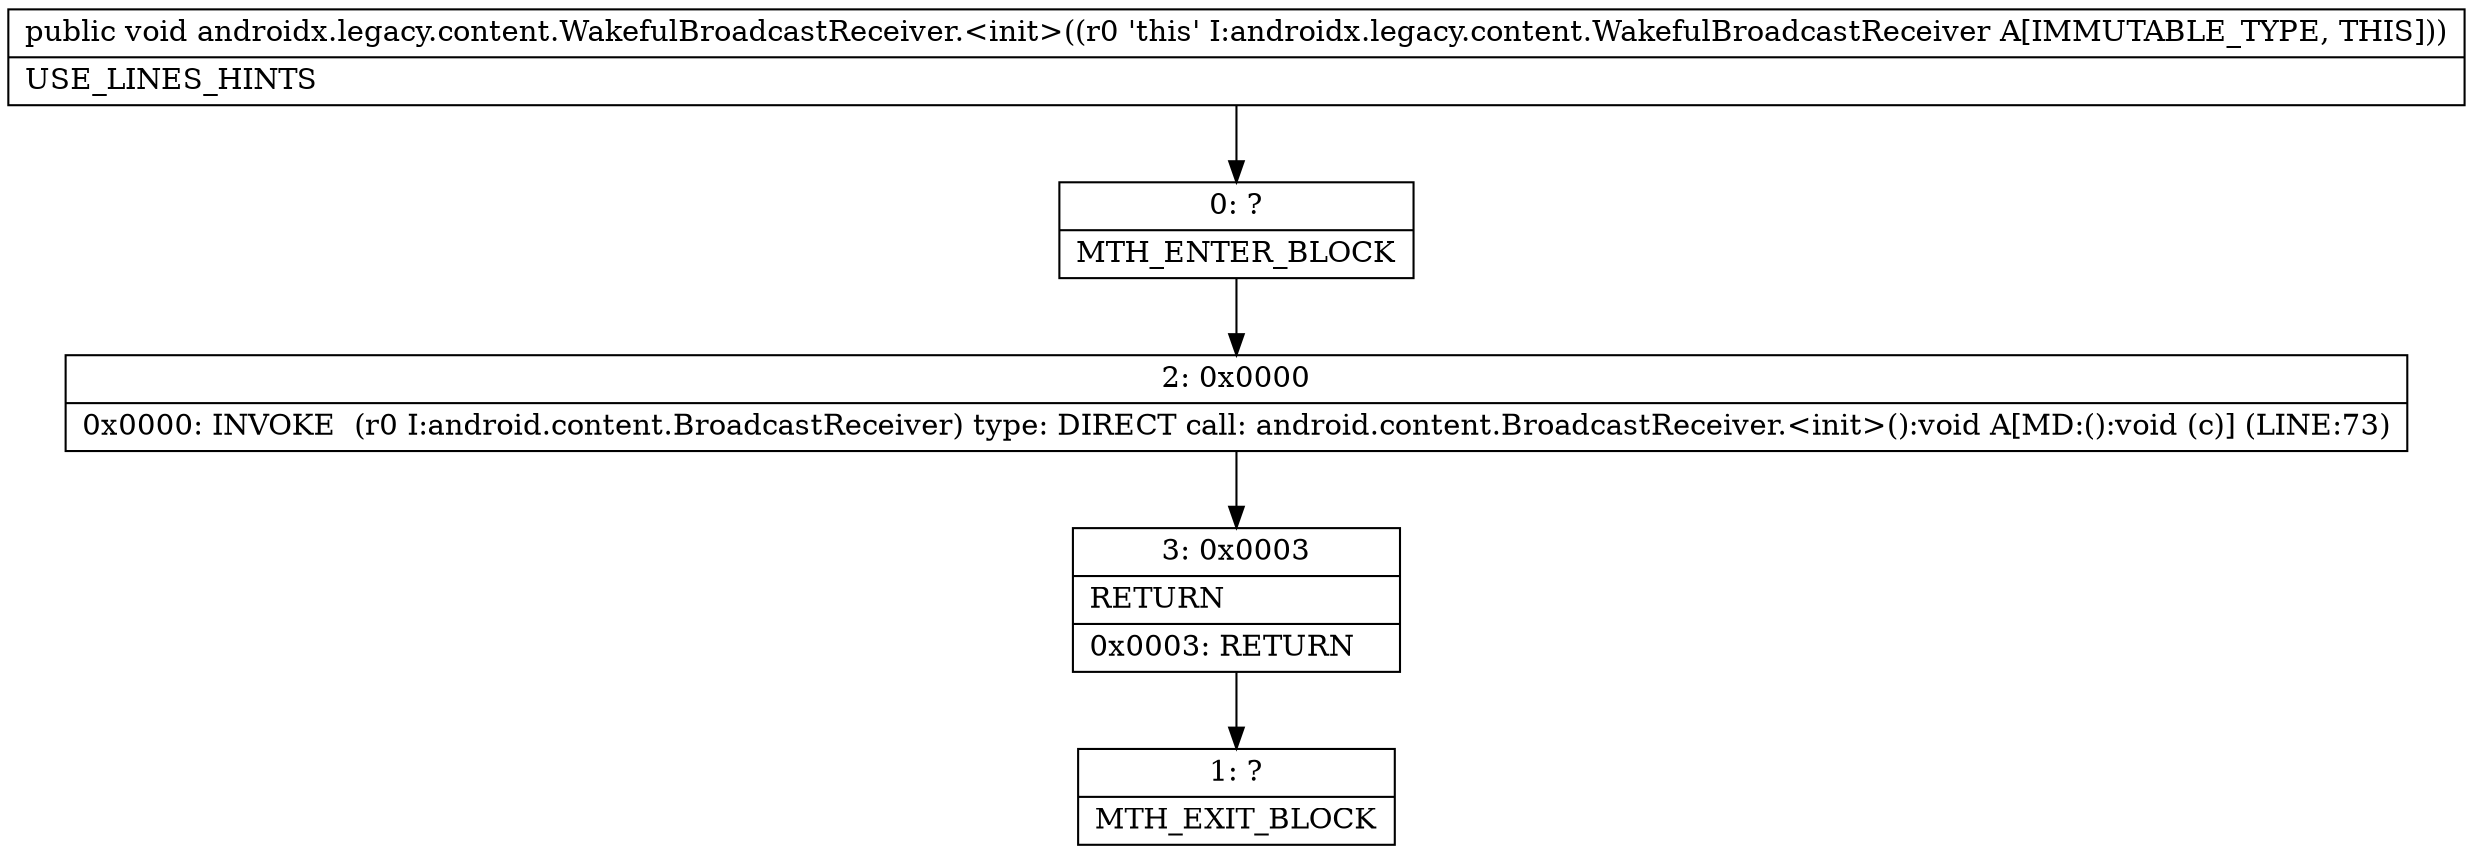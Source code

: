 digraph "CFG forandroidx.legacy.content.WakefulBroadcastReceiver.\<init\>()V" {
Node_0 [shape=record,label="{0\:\ ?|MTH_ENTER_BLOCK\l}"];
Node_2 [shape=record,label="{2\:\ 0x0000|0x0000: INVOKE  (r0 I:android.content.BroadcastReceiver) type: DIRECT call: android.content.BroadcastReceiver.\<init\>():void A[MD:():void (c)] (LINE:73)\l}"];
Node_3 [shape=record,label="{3\:\ 0x0003|RETURN\l|0x0003: RETURN   \l}"];
Node_1 [shape=record,label="{1\:\ ?|MTH_EXIT_BLOCK\l}"];
MethodNode[shape=record,label="{public void androidx.legacy.content.WakefulBroadcastReceiver.\<init\>((r0 'this' I:androidx.legacy.content.WakefulBroadcastReceiver A[IMMUTABLE_TYPE, THIS]))  | USE_LINES_HINTS\l}"];
MethodNode -> Node_0;Node_0 -> Node_2;
Node_2 -> Node_3;
Node_3 -> Node_1;
}

